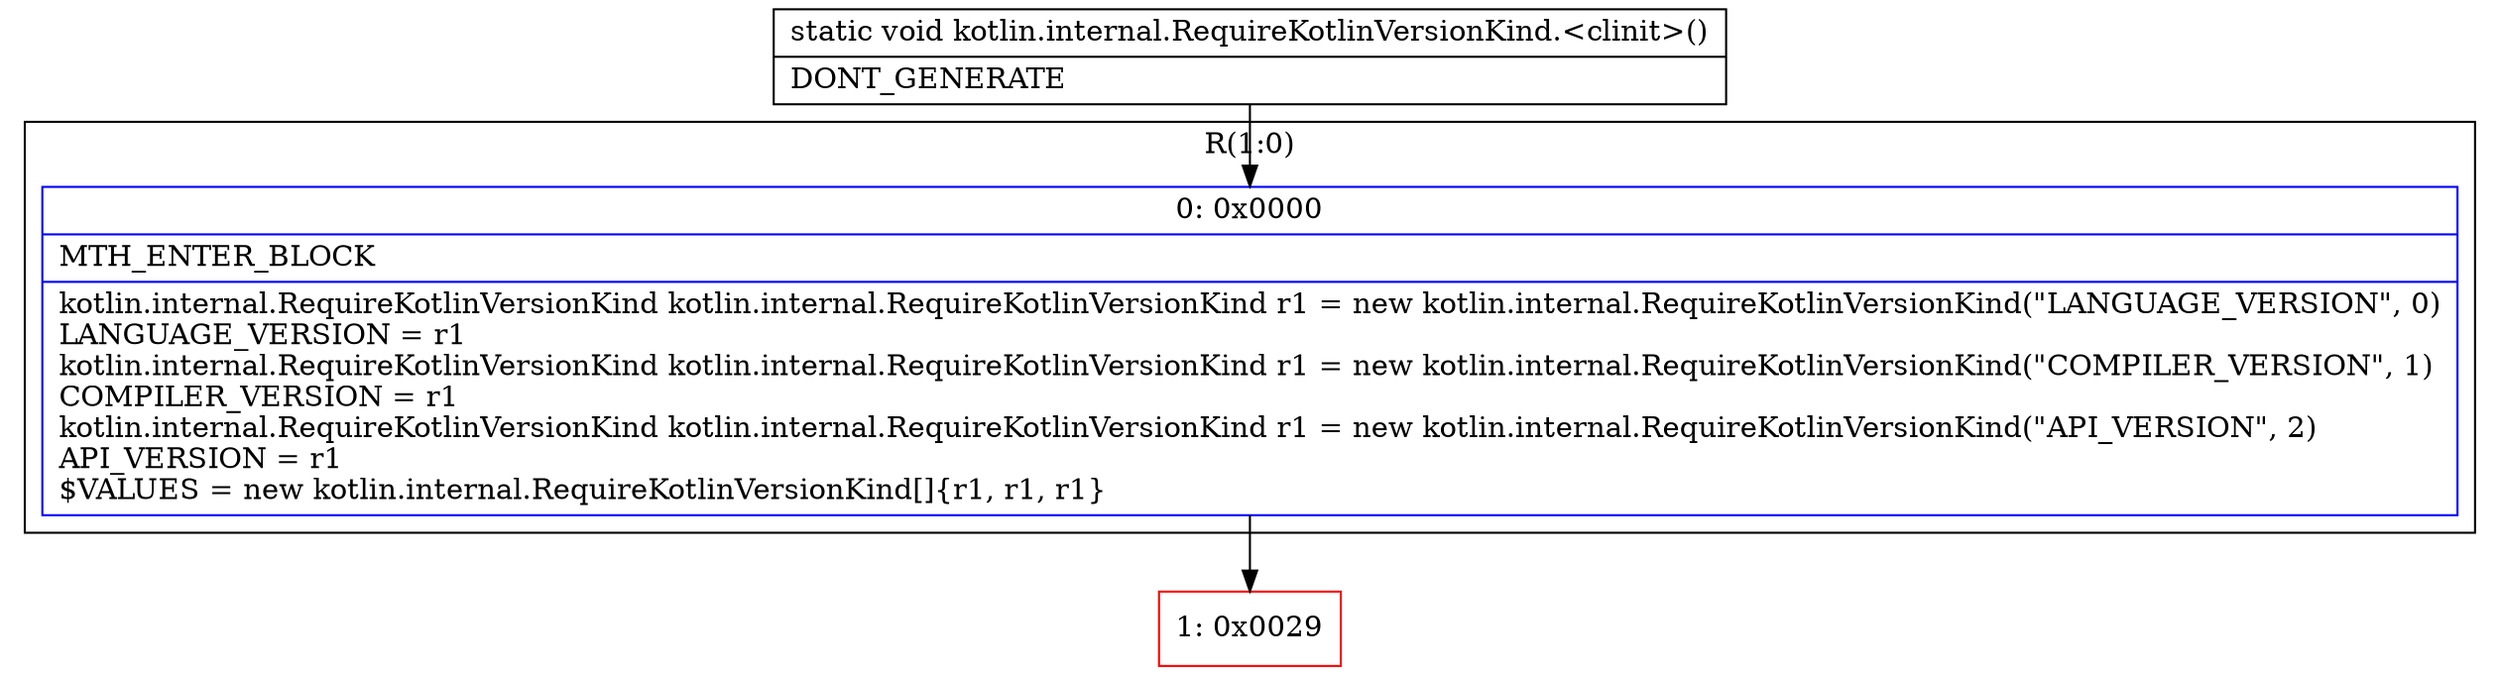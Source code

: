 digraph "CFG forkotlin.internal.RequireKotlinVersionKind.\<clinit\>()V" {
subgraph cluster_Region_1643627592 {
label = "R(1:0)";
node [shape=record,color=blue];
Node_0 [shape=record,label="{0\:\ 0x0000|MTH_ENTER_BLOCK\l|kotlin.internal.RequireKotlinVersionKind kotlin.internal.RequireKotlinVersionKind r1 = new kotlin.internal.RequireKotlinVersionKind(\"LANGUAGE_VERSION\", 0)\lLANGUAGE_VERSION = r1\lkotlin.internal.RequireKotlinVersionKind kotlin.internal.RequireKotlinVersionKind r1 = new kotlin.internal.RequireKotlinVersionKind(\"COMPILER_VERSION\", 1)\lCOMPILER_VERSION = r1\lkotlin.internal.RequireKotlinVersionKind kotlin.internal.RequireKotlinVersionKind r1 = new kotlin.internal.RequireKotlinVersionKind(\"API_VERSION\", 2)\lAPI_VERSION = r1\l$VALUES = new kotlin.internal.RequireKotlinVersionKind[]\{r1, r1, r1\}\l}"];
}
Node_1 [shape=record,color=red,label="{1\:\ 0x0029}"];
MethodNode[shape=record,label="{static void kotlin.internal.RequireKotlinVersionKind.\<clinit\>()  | DONT_GENERATE\l}"];
MethodNode -> Node_0;
Node_0 -> Node_1;
}

